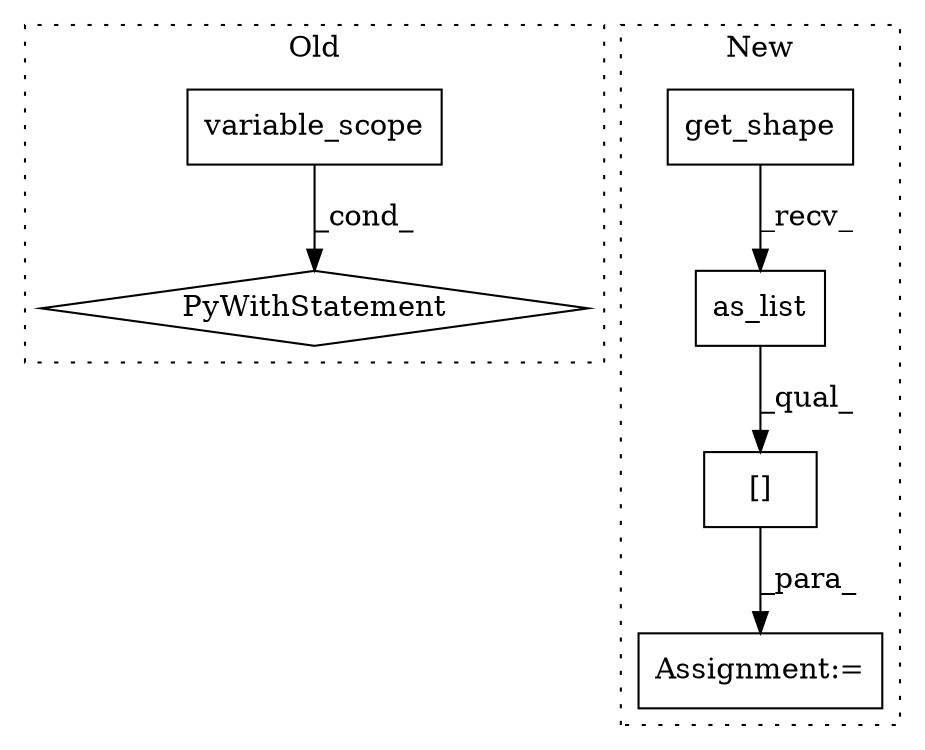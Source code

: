 digraph G {
subgraph cluster0 {
1 [label="variable_scope" a="32" s="11502,11529" l="15,1" shape="box"];
3 [label="PyWithStatement" a="104" s="11481,11530" l="10,2" shape="diamond"];
label = "Old";
style="dotted";
}
subgraph cluster1 {
2 [label="as_list" a="32" s="12527" l="9" shape="box"];
4 [label="[]" a="2" s="12553,12565" l="10,1" shape="box"];
5 [label="get_shape" a="32" s="12515" l="11" shape="box"];
6 [label="Assignment:=" a="7" s="12552" l="1" shape="box"];
label = "New";
style="dotted";
}
1 -> 3 [label="_cond_"];
2 -> 4 [label="_qual_"];
4 -> 6 [label="_para_"];
5 -> 2 [label="_recv_"];
}